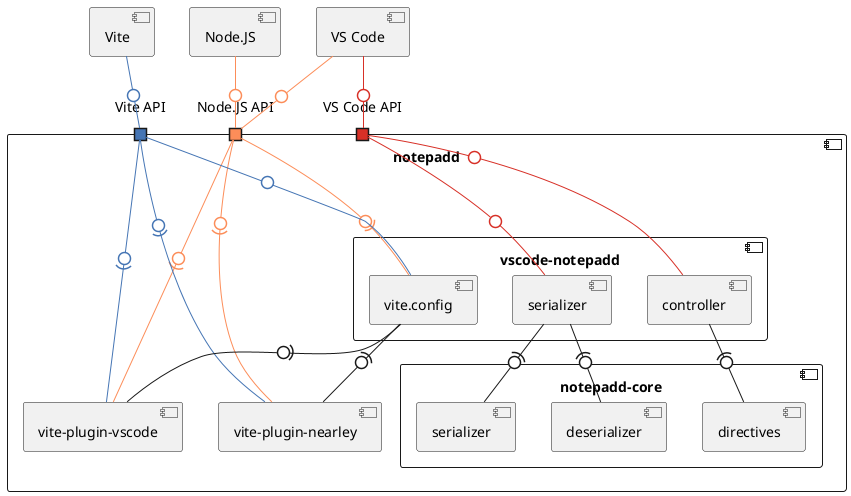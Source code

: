 @startuml packages
!$VSC = "#d73027"
!$NJS = "#fc8d59"
!$VITE = "#4575b4"

component "notepadd" as np {
	port "Vite API" as api_vite $VITE
	port "Node.JS API" as api_njs $NJS
	port "VS Code API" as api_vsc $VSC

	component "notepadd-core" as core {
		component "serializer" as core_ser
		component "deserializer" as core_de
		component "directives" as core_dir
	}

	component "vite-plugin-vscode" as vpv
	vpv -(0- api_njs $NJS
	vpv -(0- api_vite $VITE

	component "vite-plugin-nearley" as vpn
	vpn -(0- api_njs $NJS
	vpn -(0- api_vite $VITE

	component "vscode-notepadd" as vsc {
		component "vite.config" as vsc_vite
		vsc_vite -(0- vpv
		vsc_vite -(0- vpn
		vsc_vite -(0- api_njs $NJS
		vsc_vite -0- api_vite $VITE

		component "serializer" as vsc_serde
		vsc_serde -(0- core_ser
		vsc_serde -(0- core_de
		vsc_serde -0- api_vsc $VSC

		component "controller" as vsc_ctrl
		vsc_ctrl -(0- core_dir
		vsc_ctrl -0- api_vsc $VSC
	}
}

component "VS Code" as ext_vsc
ext_vsc -0- api_vsc $VSC
ext_vsc -0- api_njs $NJS

component "Node.JS" as ext_njs
ext_njs -0- api_njs $NJS

component "Vite" as ext_vite
ext_vite -0- api_vite $VITE
@enduml
